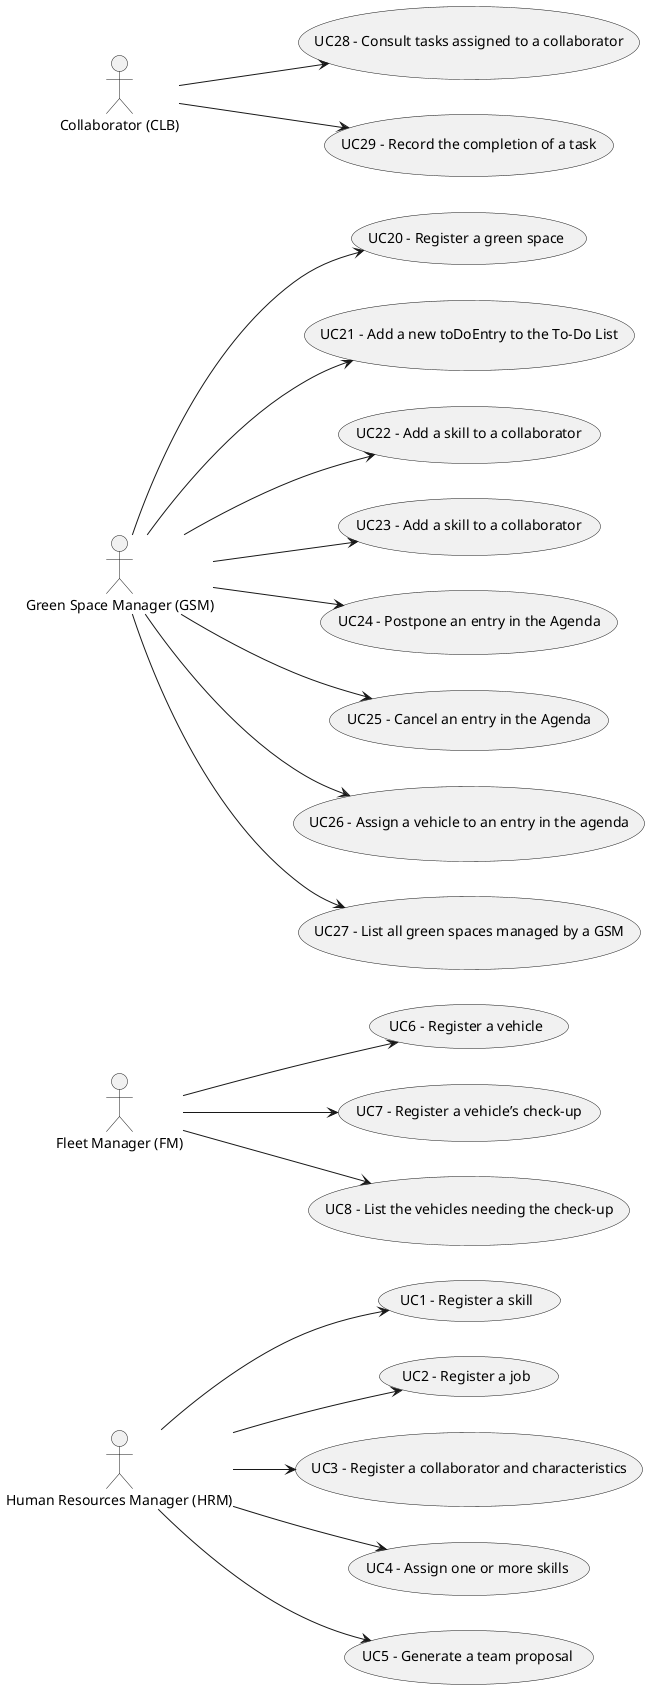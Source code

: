 @startuml
'skinparam monochrome true
skinparam packageStyle rectangle
'skinparam shadowing false
'title Use Case Diagram Example
left to right direction
    actor "Human Resources Manager (HRM)" as HRM
    actor "Fleet Manager (FM)" as FM
    actor "Green Space Manager (GSM)" as GSM
    actor "Collaborator (CLB)" as CLB


    usecase "UC1 - Register a skill" as UC1
    usecase "UC2 - Register a job" as UC2
    usecase "UC3 - Register a collaborator and characteristics" as UC3
    usecase "UC4 - Assign one or more skills" as UC4
    usecase "UC5 - Generate a team proposal" as UC5
    usecase "UC6 - Register a vehicle" as UC6
    usecase "UC7 - Register a vehicle’s check-up" as UC7
    usecase "UC8 - List the vehicles needing the check-up" as UC8
    usecase "UC20 - Register a green space" as UC20
    usecase "UC21 - Add a new toDoEntry to the To-Do List" as UC21
    usecase "UC22 - Add a skill to a collaborator" as UC22
    usecase "UC23 - Add a skill to a collaborator" as UC23
    usecase "UC24 - Postpone an entry in the Agenda" as UC24
    usecase "UC25 - Cancel an entry in the Agenda" as UC25
    usecase "UC26 - Assign a vehicle to an entry in the agenda" as UC26
    usecase "UC27 - List all green spaces managed by a GSM" as UC27
    usecase "UC28 - Consult tasks assigned to a collaborator" as UC28
    usecase "UC29 - Record the completion of a task" as UC29
    HRM --> UC1
    HRM --> UC2
    HRM --> UC3
    HRM --> UC4
    HRM --> UC5
    FM --> UC6
    FM --> UC7
    FM --> UC8
    GSM --> UC20
    GSM --> UC21
    GSM --> UC22
    GSM --> UC23
    GSM --> UC24
    GSM --> UC25
    GSM --> UC26
    GSM --> UC27
    CLB --> UC28
    CLB --> UC29

@enduml
